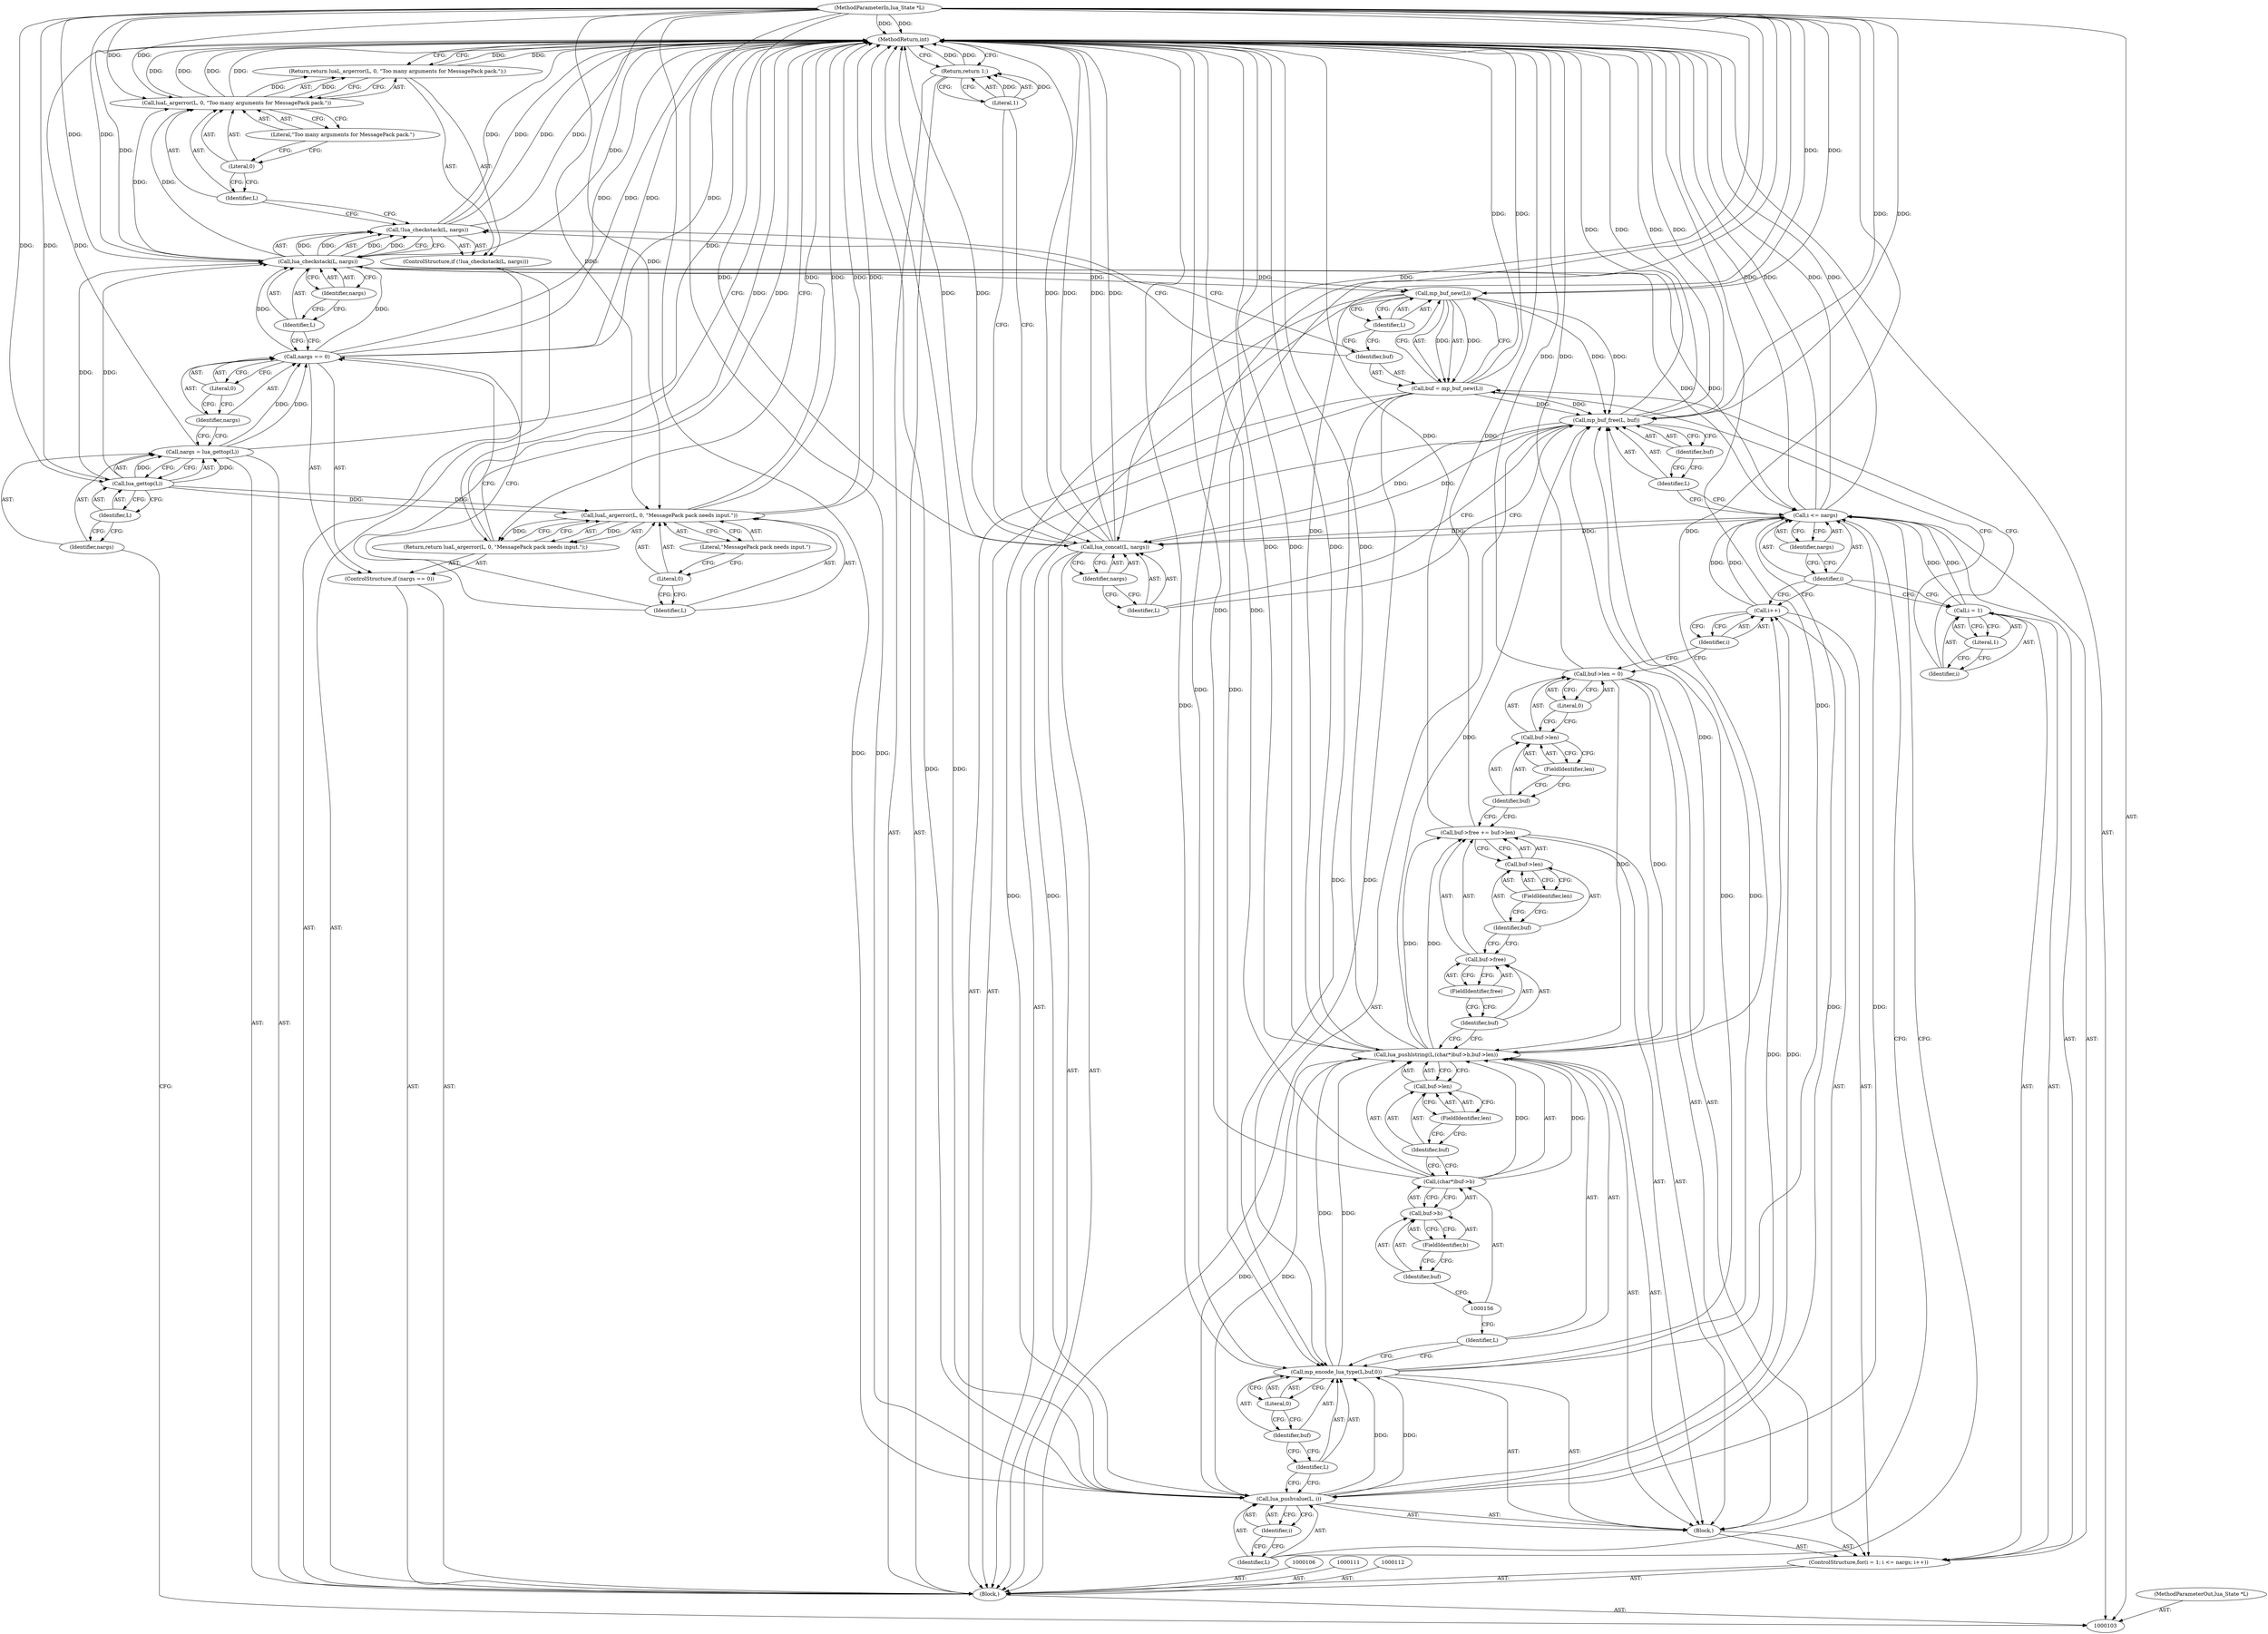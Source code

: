 digraph "0_redis_52a00201fca331217c3b4b8b634f6a0f57d6b7d3" {
"1000183" [label="(MethodReturn,int)"];
"1000104" [label="(MethodParameterIn,lua_State *L)"];
"1000274" [label="(MethodParameterOut,lua_State *L)"];
"1000105" [label="(Block,)"];
"1000128" [label="(Call,luaL_argerror(L, 0, \"Too many arguments for MessagePack pack.\"))"];
"1000129" [label="(Identifier,L)"];
"1000130" [label="(Literal,0)"];
"1000131" [label="(Literal,\"Too many arguments for MessagePack pack.\")"];
"1000127" [label="(Return,return luaL_argerror(L, 0, \"Too many arguments for MessagePack pack.\");)"];
"1000134" [label="(Call,mp_buf_new(L))"];
"1000135" [label="(Identifier,L)"];
"1000132" [label="(Call,buf = mp_buf_new(L))"];
"1000133" [label="(Identifier,buf)"];
"1000139" [label="(Literal,1)"];
"1000140" [label="(Call,i <= nargs)"];
"1000141" [label="(Identifier,i)"];
"1000142" [label="(Identifier,nargs)"];
"1000143" [label="(Call,i++)"];
"1000144" [label="(Identifier,i)"];
"1000145" [label="(Block,)"];
"1000136" [label="(ControlStructure,for(i = 1; i <= nargs; i++))"];
"1000137" [label="(Call,i = 1)"];
"1000138" [label="(Identifier,i)"];
"1000147" [label="(Identifier,L)"];
"1000148" [label="(Identifier,i)"];
"1000146" [label="(Call,lua_pushvalue(L, i))"];
"1000150" [label="(Identifier,L)"];
"1000151" [label="(Identifier,buf)"];
"1000152" [label="(Literal,0)"];
"1000149" [label="(Call,mp_encode_lua_type(L,buf,0))"];
"1000109" [label="(Call,lua_gettop(L))"];
"1000110" [label="(Identifier,L)"];
"1000107" [label="(Call,nargs = lua_gettop(L))"];
"1000108" [label="(Identifier,nargs)"];
"1000154" [label="(Identifier,L)"];
"1000155" [label="(Call,(char*)buf->b)"];
"1000157" [label="(Call,buf->b)"];
"1000158" [label="(Identifier,buf)"];
"1000159" [label="(FieldIdentifier,b)"];
"1000160" [label="(Call,buf->len)"];
"1000161" [label="(Identifier,buf)"];
"1000162" [label="(FieldIdentifier,len)"];
"1000153" [label="(Call,lua_pushlstring(L,(char*)buf->b,buf->len))"];
"1000166" [label="(FieldIdentifier,free)"];
"1000167" [label="(Call,buf->len)"];
"1000168" [label="(Identifier,buf)"];
"1000169" [label="(FieldIdentifier,len)"];
"1000163" [label="(Call,buf->free += buf->len)"];
"1000164" [label="(Call,buf->free)"];
"1000165" [label="(Identifier,buf)"];
"1000173" [label="(FieldIdentifier,len)"];
"1000174" [label="(Literal,0)"];
"1000170" [label="(Call,buf->len = 0)"];
"1000171" [label="(Call,buf->len)"];
"1000172" [label="(Identifier,buf)"];
"1000176" [label="(Identifier,L)"];
"1000177" [label="(Identifier,buf)"];
"1000175" [label="(Call,mp_buf_free(L, buf))"];
"1000179" [label="(Identifier,L)"];
"1000180" [label="(Identifier,nargs)"];
"1000178" [label="(Call,lua_concat(L, nargs))"];
"1000182" [label="(Literal,1)"];
"1000181" [label="(Return,return 1;)"];
"1000116" [label="(Literal,0)"];
"1000113" [label="(ControlStructure,if (nargs == 0))"];
"1000114" [label="(Call,nargs == 0)"];
"1000115" [label="(Identifier,nargs)"];
"1000118" [label="(Call,luaL_argerror(L, 0, \"MessagePack pack needs input.\"))"];
"1000119" [label="(Identifier,L)"];
"1000120" [label="(Literal,0)"];
"1000121" [label="(Literal,\"MessagePack pack needs input.\")"];
"1000117" [label="(Return,return luaL_argerror(L, 0, \"MessagePack pack needs input.\");)"];
"1000125" [label="(Identifier,L)"];
"1000126" [label="(Identifier,nargs)"];
"1000122" [label="(ControlStructure,if (!lua_checkstack(L, nargs)))"];
"1000123" [label="(Call,!lua_checkstack(L, nargs))"];
"1000124" [label="(Call,lua_checkstack(L, nargs))"];
"1000183" -> "1000103"  [label="AST: "];
"1000183" -> "1000117"  [label="CFG: "];
"1000183" -> "1000127"  [label="CFG: "];
"1000183" -> "1000181"  [label="CFG: "];
"1000127" -> "1000183"  [label="DDG: "];
"1000181" -> "1000183"  [label="DDG: "];
"1000178" -> "1000183"  [label="DDG: "];
"1000178" -> "1000183"  [label="DDG: "];
"1000178" -> "1000183"  [label="DDG: "];
"1000155" -> "1000183"  [label="DDG: "];
"1000114" -> "1000183"  [label="DDG: "];
"1000114" -> "1000183"  [label="DDG: "];
"1000140" -> "1000183"  [label="DDG: "];
"1000140" -> "1000183"  [label="DDG: "];
"1000149" -> "1000183"  [label="DDG: "];
"1000153" -> "1000183"  [label="DDG: "];
"1000153" -> "1000183"  [label="DDG: "];
"1000118" -> "1000183"  [label="DDG: "];
"1000118" -> "1000183"  [label="DDG: "];
"1000128" -> "1000183"  [label="DDG: "];
"1000128" -> "1000183"  [label="DDG: "];
"1000123" -> "1000183"  [label="DDG: "];
"1000123" -> "1000183"  [label="DDG: "];
"1000163" -> "1000183"  [label="DDG: "];
"1000124" -> "1000183"  [label="DDG: "];
"1000104" -> "1000183"  [label="DDG: "];
"1000132" -> "1000183"  [label="DDG: "];
"1000170" -> "1000183"  [label="DDG: "];
"1000175" -> "1000183"  [label="DDG: "];
"1000175" -> "1000183"  [label="DDG: "];
"1000146" -> "1000183"  [label="DDG: "];
"1000107" -> "1000183"  [label="DDG: "];
"1000117" -> "1000183"  [label="DDG: "];
"1000104" -> "1000103"  [label="AST: "];
"1000104" -> "1000183"  [label="DDG: "];
"1000104" -> "1000109"  [label="DDG: "];
"1000104" -> "1000118"  [label="DDG: "];
"1000104" -> "1000124"  [label="DDG: "];
"1000104" -> "1000128"  [label="DDG: "];
"1000104" -> "1000134"  [label="DDG: "];
"1000104" -> "1000146"  [label="DDG: "];
"1000104" -> "1000149"  [label="DDG: "];
"1000104" -> "1000153"  [label="DDG: "];
"1000104" -> "1000175"  [label="DDG: "];
"1000104" -> "1000178"  [label="DDG: "];
"1000274" -> "1000103"  [label="AST: "];
"1000105" -> "1000103"  [label="AST: "];
"1000106" -> "1000105"  [label="AST: "];
"1000107" -> "1000105"  [label="AST: "];
"1000111" -> "1000105"  [label="AST: "];
"1000112" -> "1000105"  [label="AST: "];
"1000113" -> "1000105"  [label="AST: "];
"1000122" -> "1000105"  [label="AST: "];
"1000132" -> "1000105"  [label="AST: "];
"1000136" -> "1000105"  [label="AST: "];
"1000175" -> "1000105"  [label="AST: "];
"1000178" -> "1000105"  [label="AST: "];
"1000181" -> "1000105"  [label="AST: "];
"1000128" -> "1000127"  [label="AST: "];
"1000128" -> "1000131"  [label="CFG: "];
"1000129" -> "1000128"  [label="AST: "];
"1000130" -> "1000128"  [label="AST: "];
"1000131" -> "1000128"  [label="AST: "];
"1000127" -> "1000128"  [label="CFG: "];
"1000128" -> "1000183"  [label="DDG: "];
"1000128" -> "1000183"  [label="DDG: "];
"1000128" -> "1000127"  [label="DDG: "];
"1000124" -> "1000128"  [label="DDG: "];
"1000104" -> "1000128"  [label="DDG: "];
"1000129" -> "1000128"  [label="AST: "];
"1000129" -> "1000123"  [label="CFG: "];
"1000130" -> "1000129"  [label="CFG: "];
"1000130" -> "1000128"  [label="AST: "];
"1000130" -> "1000129"  [label="CFG: "];
"1000131" -> "1000130"  [label="CFG: "];
"1000131" -> "1000128"  [label="AST: "];
"1000131" -> "1000130"  [label="CFG: "];
"1000128" -> "1000131"  [label="CFG: "];
"1000127" -> "1000122"  [label="AST: "];
"1000127" -> "1000128"  [label="CFG: "];
"1000128" -> "1000127"  [label="AST: "];
"1000183" -> "1000127"  [label="CFG: "];
"1000127" -> "1000183"  [label="DDG: "];
"1000128" -> "1000127"  [label="DDG: "];
"1000134" -> "1000132"  [label="AST: "];
"1000134" -> "1000135"  [label="CFG: "];
"1000135" -> "1000134"  [label="AST: "];
"1000132" -> "1000134"  [label="CFG: "];
"1000134" -> "1000132"  [label="DDG: "];
"1000124" -> "1000134"  [label="DDG: "];
"1000104" -> "1000134"  [label="DDG: "];
"1000134" -> "1000146"  [label="DDG: "];
"1000134" -> "1000175"  [label="DDG: "];
"1000135" -> "1000134"  [label="AST: "];
"1000135" -> "1000133"  [label="CFG: "];
"1000134" -> "1000135"  [label="CFG: "];
"1000132" -> "1000105"  [label="AST: "];
"1000132" -> "1000134"  [label="CFG: "];
"1000133" -> "1000132"  [label="AST: "];
"1000134" -> "1000132"  [label="AST: "];
"1000138" -> "1000132"  [label="CFG: "];
"1000132" -> "1000183"  [label="DDG: "];
"1000134" -> "1000132"  [label="DDG: "];
"1000132" -> "1000149"  [label="DDG: "];
"1000132" -> "1000175"  [label="DDG: "];
"1000133" -> "1000132"  [label="AST: "];
"1000133" -> "1000123"  [label="CFG: "];
"1000135" -> "1000133"  [label="CFG: "];
"1000139" -> "1000137"  [label="AST: "];
"1000139" -> "1000138"  [label="CFG: "];
"1000137" -> "1000139"  [label="CFG: "];
"1000140" -> "1000136"  [label="AST: "];
"1000140" -> "1000142"  [label="CFG: "];
"1000141" -> "1000140"  [label="AST: "];
"1000142" -> "1000140"  [label="AST: "];
"1000147" -> "1000140"  [label="CFG: "];
"1000176" -> "1000140"  [label="CFG: "];
"1000140" -> "1000183"  [label="DDG: "];
"1000140" -> "1000183"  [label="DDG: "];
"1000143" -> "1000140"  [label="DDG: "];
"1000137" -> "1000140"  [label="DDG: "];
"1000124" -> "1000140"  [label="DDG: "];
"1000140" -> "1000146"  [label="DDG: "];
"1000140" -> "1000178"  [label="DDG: "];
"1000141" -> "1000140"  [label="AST: "];
"1000141" -> "1000137"  [label="CFG: "];
"1000141" -> "1000143"  [label="CFG: "];
"1000142" -> "1000141"  [label="CFG: "];
"1000142" -> "1000140"  [label="AST: "];
"1000142" -> "1000141"  [label="CFG: "];
"1000140" -> "1000142"  [label="CFG: "];
"1000143" -> "1000136"  [label="AST: "];
"1000143" -> "1000144"  [label="CFG: "];
"1000144" -> "1000143"  [label="AST: "];
"1000141" -> "1000143"  [label="CFG: "];
"1000143" -> "1000140"  [label="DDG: "];
"1000146" -> "1000143"  [label="DDG: "];
"1000144" -> "1000143"  [label="AST: "];
"1000144" -> "1000170"  [label="CFG: "];
"1000143" -> "1000144"  [label="CFG: "];
"1000145" -> "1000136"  [label="AST: "];
"1000146" -> "1000145"  [label="AST: "];
"1000149" -> "1000145"  [label="AST: "];
"1000153" -> "1000145"  [label="AST: "];
"1000163" -> "1000145"  [label="AST: "];
"1000170" -> "1000145"  [label="AST: "];
"1000136" -> "1000105"  [label="AST: "];
"1000137" -> "1000136"  [label="AST: "];
"1000140" -> "1000136"  [label="AST: "];
"1000143" -> "1000136"  [label="AST: "];
"1000145" -> "1000136"  [label="AST: "];
"1000137" -> "1000136"  [label="AST: "];
"1000137" -> "1000139"  [label="CFG: "];
"1000138" -> "1000137"  [label="AST: "];
"1000139" -> "1000137"  [label="AST: "];
"1000141" -> "1000137"  [label="CFG: "];
"1000137" -> "1000140"  [label="DDG: "];
"1000138" -> "1000137"  [label="AST: "];
"1000138" -> "1000132"  [label="CFG: "];
"1000139" -> "1000138"  [label="CFG: "];
"1000147" -> "1000146"  [label="AST: "];
"1000147" -> "1000140"  [label="CFG: "];
"1000148" -> "1000147"  [label="CFG: "];
"1000148" -> "1000146"  [label="AST: "];
"1000148" -> "1000147"  [label="CFG: "];
"1000146" -> "1000148"  [label="CFG: "];
"1000146" -> "1000145"  [label="AST: "];
"1000146" -> "1000148"  [label="CFG: "];
"1000147" -> "1000146"  [label="AST: "];
"1000148" -> "1000146"  [label="AST: "];
"1000150" -> "1000146"  [label="CFG: "];
"1000146" -> "1000183"  [label="DDG: "];
"1000146" -> "1000143"  [label="DDG: "];
"1000153" -> "1000146"  [label="DDG: "];
"1000134" -> "1000146"  [label="DDG: "];
"1000104" -> "1000146"  [label="DDG: "];
"1000140" -> "1000146"  [label="DDG: "];
"1000146" -> "1000149"  [label="DDG: "];
"1000150" -> "1000149"  [label="AST: "];
"1000150" -> "1000146"  [label="CFG: "];
"1000151" -> "1000150"  [label="CFG: "];
"1000151" -> "1000149"  [label="AST: "];
"1000151" -> "1000150"  [label="CFG: "];
"1000152" -> "1000151"  [label="CFG: "];
"1000152" -> "1000149"  [label="AST: "];
"1000152" -> "1000151"  [label="CFG: "];
"1000149" -> "1000152"  [label="CFG: "];
"1000149" -> "1000145"  [label="AST: "];
"1000149" -> "1000152"  [label="CFG: "];
"1000150" -> "1000149"  [label="AST: "];
"1000151" -> "1000149"  [label="AST: "];
"1000152" -> "1000149"  [label="AST: "];
"1000154" -> "1000149"  [label="CFG: "];
"1000149" -> "1000183"  [label="DDG: "];
"1000146" -> "1000149"  [label="DDG: "];
"1000104" -> "1000149"  [label="DDG: "];
"1000132" -> "1000149"  [label="DDG: "];
"1000149" -> "1000153"  [label="DDG: "];
"1000149" -> "1000175"  [label="DDG: "];
"1000109" -> "1000107"  [label="AST: "];
"1000109" -> "1000110"  [label="CFG: "];
"1000110" -> "1000109"  [label="AST: "];
"1000107" -> "1000109"  [label="CFG: "];
"1000109" -> "1000107"  [label="DDG: "];
"1000104" -> "1000109"  [label="DDG: "];
"1000109" -> "1000118"  [label="DDG: "];
"1000109" -> "1000124"  [label="DDG: "];
"1000110" -> "1000109"  [label="AST: "];
"1000110" -> "1000108"  [label="CFG: "];
"1000109" -> "1000110"  [label="CFG: "];
"1000107" -> "1000105"  [label="AST: "];
"1000107" -> "1000109"  [label="CFG: "];
"1000108" -> "1000107"  [label="AST: "];
"1000109" -> "1000107"  [label="AST: "];
"1000115" -> "1000107"  [label="CFG: "];
"1000107" -> "1000183"  [label="DDG: "];
"1000109" -> "1000107"  [label="DDG: "];
"1000107" -> "1000114"  [label="DDG: "];
"1000108" -> "1000107"  [label="AST: "];
"1000108" -> "1000103"  [label="CFG: "];
"1000110" -> "1000108"  [label="CFG: "];
"1000154" -> "1000153"  [label="AST: "];
"1000154" -> "1000149"  [label="CFG: "];
"1000156" -> "1000154"  [label="CFG: "];
"1000155" -> "1000153"  [label="AST: "];
"1000155" -> "1000157"  [label="CFG: "];
"1000156" -> "1000155"  [label="AST: "];
"1000157" -> "1000155"  [label="AST: "];
"1000161" -> "1000155"  [label="CFG: "];
"1000155" -> "1000183"  [label="DDG: "];
"1000155" -> "1000153"  [label="DDG: "];
"1000157" -> "1000155"  [label="AST: "];
"1000157" -> "1000159"  [label="CFG: "];
"1000158" -> "1000157"  [label="AST: "];
"1000159" -> "1000157"  [label="AST: "];
"1000155" -> "1000157"  [label="CFG: "];
"1000158" -> "1000157"  [label="AST: "];
"1000158" -> "1000156"  [label="CFG: "];
"1000159" -> "1000158"  [label="CFG: "];
"1000159" -> "1000157"  [label="AST: "];
"1000159" -> "1000158"  [label="CFG: "];
"1000157" -> "1000159"  [label="CFG: "];
"1000160" -> "1000153"  [label="AST: "];
"1000160" -> "1000162"  [label="CFG: "];
"1000161" -> "1000160"  [label="AST: "];
"1000162" -> "1000160"  [label="AST: "];
"1000153" -> "1000160"  [label="CFG: "];
"1000161" -> "1000160"  [label="AST: "];
"1000161" -> "1000155"  [label="CFG: "];
"1000162" -> "1000161"  [label="CFG: "];
"1000162" -> "1000160"  [label="AST: "];
"1000162" -> "1000161"  [label="CFG: "];
"1000160" -> "1000162"  [label="CFG: "];
"1000153" -> "1000145"  [label="AST: "];
"1000153" -> "1000160"  [label="CFG: "];
"1000154" -> "1000153"  [label="AST: "];
"1000155" -> "1000153"  [label="AST: "];
"1000160" -> "1000153"  [label="AST: "];
"1000165" -> "1000153"  [label="CFG: "];
"1000153" -> "1000183"  [label="DDG: "];
"1000153" -> "1000183"  [label="DDG: "];
"1000153" -> "1000146"  [label="DDG: "];
"1000149" -> "1000153"  [label="DDG: "];
"1000104" -> "1000153"  [label="DDG: "];
"1000155" -> "1000153"  [label="DDG: "];
"1000170" -> "1000153"  [label="DDG: "];
"1000153" -> "1000163"  [label="DDG: "];
"1000153" -> "1000175"  [label="DDG: "];
"1000166" -> "1000164"  [label="AST: "];
"1000166" -> "1000165"  [label="CFG: "];
"1000164" -> "1000166"  [label="CFG: "];
"1000167" -> "1000163"  [label="AST: "];
"1000167" -> "1000169"  [label="CFG: "];
"1000168" -> "1000167"  [label="AST: "];
"1000169" -> "1000167"  [label="AST: "];
"1000163" -> "1000167"  [label="CFG: "];
"1000168" -> "1000167"  [label="AST: "];
"1000168" -> "1000164"  [label="CFG: "];
"1000169" -> "1000168"  [label="CFG: "];
"1000169" -> "1000167"  [label="AST: "];
"1000169" -> "1000168"  [label="CFG: "];
"1000167" -> "1000169"  [label="CFG: "];
"1000163" -> "1000145"  [label="AST: "];
"1000163" -> "1000167"  [label="CFG: "];
"1000164" -> "1000163"  [label="AST: "];
"1000167" -> "1000163"  [label="AST: "];
"1000172" -> "1000163"  [label="CFG: "];
"1000163" -> "1000183"  [label="DDG: "];
"1000153" -> "1000163"  [label="DDG: "];
"1000164" -> "1000163"  [label="AST: "];
"1000164" -> "1000166"  [label="CFG: "];
"1000165" -> "1000164"  [label="AST: "];
"1000166" -> "1000164"  [label="AST: "];
"1000168" -> "1000164"  [label="CFG: "];
"1000165" -> "1000164"  [label="AST: "];
"1000165" -> "1000153"  [label="CFG: "];
"1000166" -> "1000165"  [label="CFG: "];
"1000173" -> "1000171"  [label="AST: "];
"1000173" -> "1000172"  [label="CFG: "];
"1000171" -> "1000173"  [label="CFG: "];
"1000174" -> "1000170"  [label="AST: "];
"1000174" -> "1000171"  [label="CFG: "];
"1000170" -> "1000174"  [label="CFG: "];
"1000170" -> "1000145"  [label="AST: "];
"1000170" -> "1000174"  [label="CFG: "];
"1000171" -> "1000170"  [label="AST: "];
"1000174" -> "1000170"  [label="AST: "];
"1000144" -> "1000170"  [label="CFG: "];
"1000170" -> "1000183"  [label="DDG: "];
"1000170" -> "1000153"  [label="DDG: "];
"1000171" -> "1000170"  [label="AST: "];
"1000171" -> "1000173"  [label="CFG: "];
"1000172" -> "1000171"  [label="AST: "];
"1000173" -> "1000171"  [label="AST: "];
"1000174" -> "1000171"  [label="CFG: "];
"1000172" -> "1000171"  [label="AST: "];
"1000172" -> "1000163"  [label="CFG: "];
"1000173" -> "1000172"  [label="CFG: "];
"1000176" -> "1000175"  [label="AST: "];
"1000176" -> "1000140"  [label="CFG: "];
"1000177" -> "1000176"  [label="CFG: "];
"1000177" -> "1000175"  [label="AST: "];
"1000177" -> "1000176"  [label="CFG: "];
"1000175" -> "1000177"  [label="CFG: "];
"1000175" -> "1000105"  [label="AST: "];
"1000175" -> "1000177"  [label="CFG: "];
"1000176" -> "1000175"  [label="AST: "];
"1000177" -> "1000175"  [label="AST: "];
"1000179" -> "1000175"  [label="CFG: "];
"1000175" -> "1000183"  [label="DDG: "];
"1000175" -> "1000183"  [label="DDG: "];
"1000153" -> "1000175"  [label="DDG: "];
"1000134" -> "1000175"  [label="DDG: "];
"1000104" -> "1000175"  [label="DDG: "];
"1000149" -> "1000175"  [label="DDG: "];
"1000132" -> "1000175"  [label="DDG: "];
"1000175" -> "1000178"  [label="DDG: "];
"1000179" -> "1000178"  [label="AST: "];
"1000179" -> "1000175"  [label="CFG: "];
"1000180" -> "1000179"  [label="CFG: "];
"1000180" -> "1000178"  [label="AST: "];
"1000180" -> "1000179"  [label="CFG: "];
"1000178" -> "1000180"  [label="CFG: "];
"1000178" -> "1000105"  [label="AST: "];
"1000178" -> "1000180"  [label="CFG: "];
"1000179" -> "1000178"  [label="AST: "];
"1000180" -> "1000178"  [label="AST: "];
"1000182" -> "1000178"  [label="CFG: "];
"1000178" -> "1000183"  [label="DDG: "];
"1000178" -> "1000183"  [label="DDG: "];
"1000178" -> "1000183"  [label="DDG: "];
"1000175" -> "1000178"  [label="DDG: "];
"1000104" -> "1000178"  [label="DDG: "];
"1000140" -> "1000178"  [label="DDG: "];
"1000182" -> "1000181"  [label="AST: "];
"1000182" -> "1000178"  [label="CFG: "];
"1000181" -> "1000182"  [label="CFG: "];
"1000182" -> "1000181"  [label="DDG: "];
"1000181" -> "1000105"  [label="AST: "];
"1000181" -> "1000182"  [label="CFG: "];
"1000182" -> "1000181"  [label="AST: "];
"1000183" -> "1000181"  [label="CFG: "];
"1000181" -> "1000183"  [label="DDG: "];
"1000182" -> "1000181"  [label="DDG: "];
"1000116" -> "1000114"  [label="AST: "];
"1000116" -> "1000115"  [label="CFG: "];
"1000114" -> "1000116"  [label="CFG: "];
"1000113" -> "1000105"  [label="AST: "];
"1000114" -> "1000113"  [label="AST: "];
"1000117" -> "1000113"  [label="AST: "];
"1000114" -> "1000113"  [label="AST: "];
"1000114" -> "1000116"  [label="CFG: "];
"1000115" -> "1000114"  [label="AST: "];
"1000116" -> "1000114"  [label="AST: "];
"1000119" -> "1000114"  [label="CFG: "];
"1000125" -> "1000114"  [label="CFG: "];
"1000114" -> "1000183"  [label="DDG: "];
"1000114" -> "1000183"  [label="DDG: "];
"1000107" -> "1000114"  [label="DDG: "];
"1000114" -> "1000124"  [label="DDG: "];
"1000115" -> "1000114"  [label="AST: "];
"1000115" -> "1000107"  [label="CFG: "];
"1000116" -> "1000115"  [label="CFG: "];
"1000118" -> "1000117"  [label="AST: "];
"1000118" -> "1000121"  [label="CFG: "];
"1000119" -> "1000118"  [label="AST: "];
"1000120" -> "1000118"  [label="AST: "];
"1000121" -> "1000118"  [label="AST: "];
"1000117" -> "1000118"  [label="CFG: "];
"1000118" -> "1000183"  [label="DDG: "];
"1000118" -> "1000183"  [label="DDG: "];
"1000118" -> "1000117"  [label="DDG: "];
"1000109" -> "1000118"  [label="DDG: "];
"1000104" -> "1000118"  [label="DDG: "];
"1000119" -> "1000118"  [label="AST: "];
"1000119" -> "1000114"  [label="CFG: "];
"1000120" -> "1000119"  [label="CFG: "];
"1000120" -> "1000118"  [label="AST: "];
"1000120" -> "1000119"  [label="CFG: "];
"1000121" -> "1000120"  [label="CFG: "];
"1000121" -> "1000118"  [label="AST: "];
"1000121" -> "1000120"  [label="CFG: "];
"1000118" -> "1000121"  [label="CFG: "];
"1000117" -> "1000113"  [label="AST: "];
"1000117" -> "1000118"  [label="CFG: "];
"1000118" -> "1000117"  [label="AST: "];
"1000183" -> "1000117"  [label="CFG: "];
"1000117" -> "1000183"  [label="DDG: "];
"1000118" -> "1000117"  [label="DDG: "];
"1000125" -> "1000124"  [label="AST: "];
"1000125" -> "1000114"  [label="CFG: "];
"1000126" -> "1000125"  [label="CFG: "];
"1000126" -> "1000124"  [label="AST: "];
"1000126" -> "1000125"  [label="CFG: "];
"1000124" -> "1000126"  [label="CFG: "];
"1000122" -> "1000105"  [label="AST: "];
"1000123" -> "1000122"  [label="AST: "];
"1000127" -> "1000122"  [label="AST: "];
"1000123" -> "1000122"  [label="AST: "];
"1000123" -> "1000124"  [label="CFG: "];
"1000124" -> "1000123"  [label="AST: "];
"1000129" -> "1000123"  [label="CFG: "];
"1000133" -> "1000123"  [label="CFG: "];
"1000123" -> "1000183"  [label="DDG: "];
"1000123" -> "1000183"  [label="DDG: "];
"1000124" -> "1000123"  [label="DDG: "];
"1000124" -> "1000123"  [label="DDG: "];
"1000124" -> "1000123"  [label="AST: "];
"1000124" -> "1000126"  [label="CFG: "];
"1000125" -> "1000124"  [label="AST: "];
"1000126" -> "1000124"  [label="AST: "];
"1000123" -> "1000124"  [label="CFG: "];
"1000124" -> "1000183"  [label="DDG: "];
"1000124" -> "1000123"  [label="DDG: "];
"1000124" -> "1000123"  [label="DDG: "];
"1000109" -> "1000124"  [label="DDG: "];
"1000104" -> "1000124"  [label="DDG: "];
"1000114" -> "1000124"  [label="DDG: "];
"1000124" -> "1000128"  [label="DDG: "];
"1000124" -> "1000134"  [label="DDG: "];
"1000124" -> "1000140"  [label="DDG: "];
}
